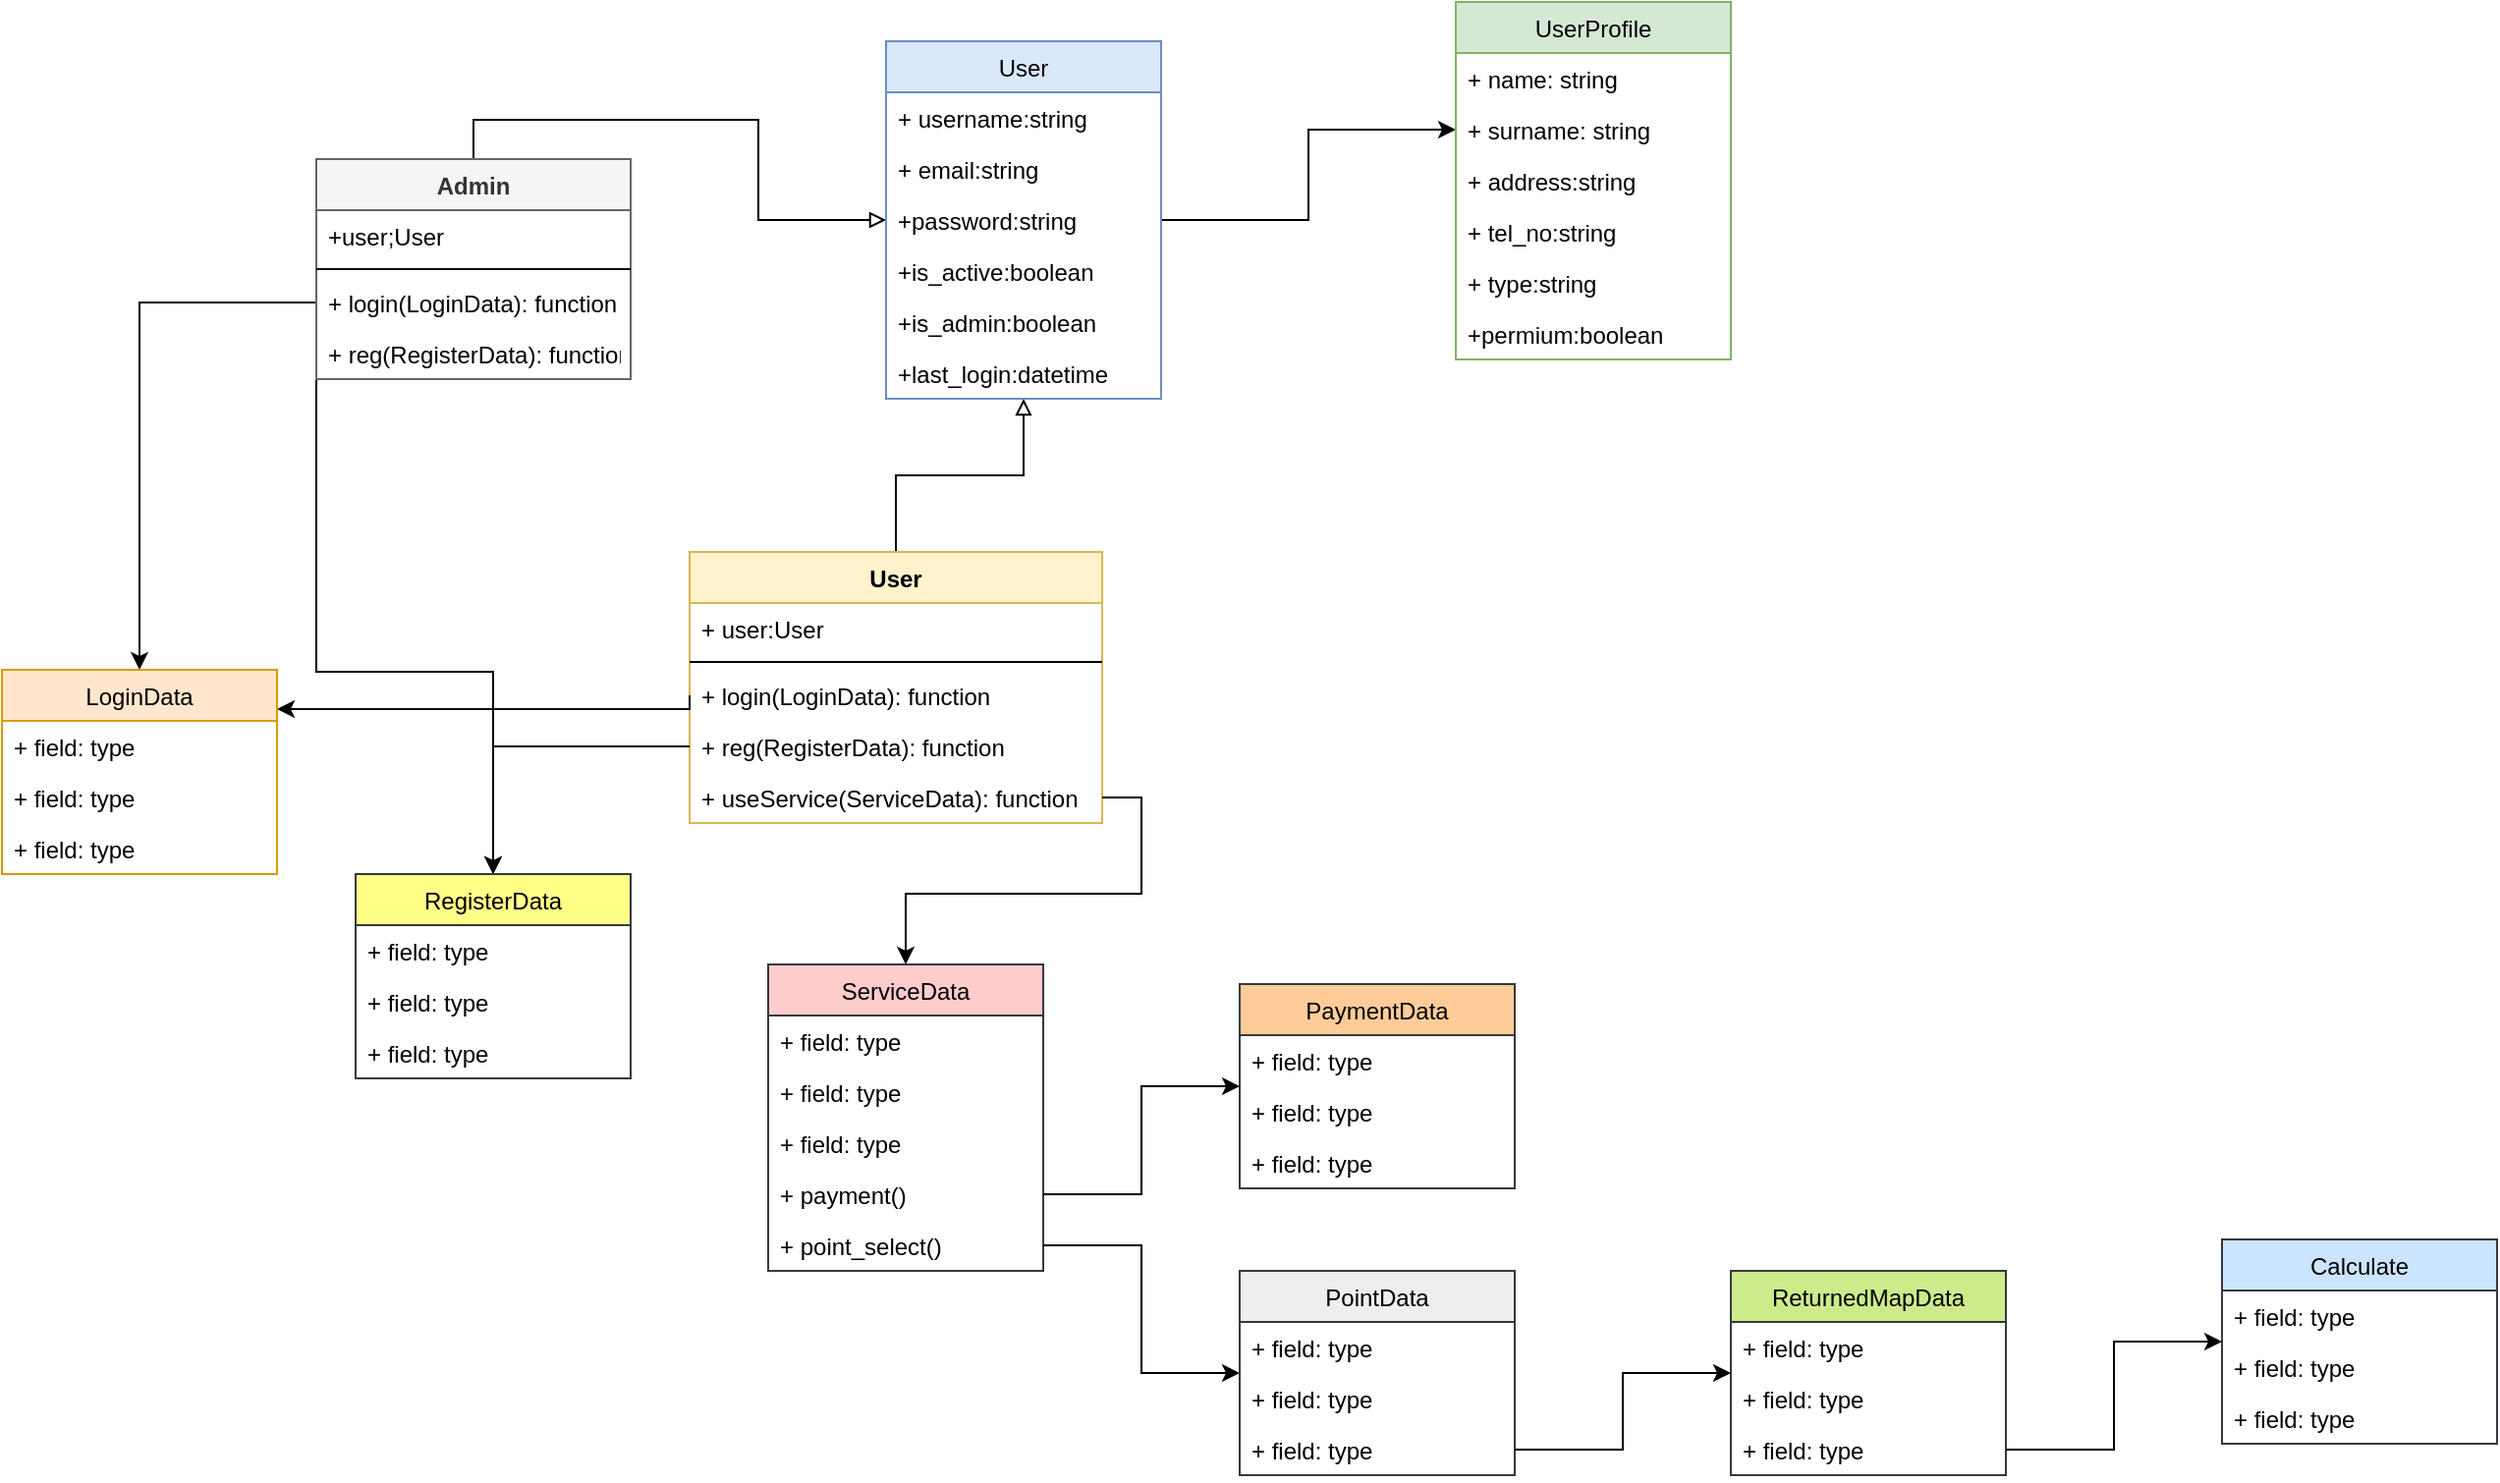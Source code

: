 <mxfile version="13.1.3" type="github">
  <diagram id="C5RBs43oDa-KdzZeNtuy" name="Page-1">
    <mxGraphModel dx="2249" dy="778" grid="1" gridSize="10" guides="1" tooltips="1" connect="1" arrows="1" fold="1" page="1" pageScale="1" pageWidth="827" pageHeight="1169" math="0" shadow="0">
      <root>
        <mxCell id="WIyWlLk6GJQsqaUBKTNV-0" />
        <mxCell id="WIyWlLk6GJQsqaUBKTNV-1" parent="WIyWlLk6GJQsqaUBKTNV-0" />
        <mxCell id="z4cQHZFlA8Na1MElDZbJ-13" style="edgeStyle=orthogonalEdgeStyle;rounded=0;orthogonalLoop=1;jettySize=auto;html=1;exitX=0.5;exitY=0;exitDx=0;exitDy=0;endArrow=block;endFill=0;" edge="1" parent="WIyWlLk6GJQsqaUBKTNV-1" source="z4cQHZFlA8Na1MElDZbJ-4" target="z4cQHZFlA8Na1MElDZbJ-0">
          <mxGeometry relative="1" as="geometry" />
        </mxCell>
        <mxCell id="z4cQHZFlA8Na1MElDZbJ-4" value="User" style="swimlane;fontStyle=1;align=center;verticalAlign=top;childLayout=stackLayout;horizontal=1;startSize=26;horizontalStack=0;resizeParent=1;resizeParentMax=0;resizeLast=0;collapsible=1;marginBottom=0;fillColor=#fff2cc;strokeColor=#d6b656;" vertex="1" parent="WIyWlLk6GJQsqaUBKTNV-1">
          <mxGeometry x="40" y="600" width="210" height="138" as="geometry" />
        </mxCell>
        <mxCell id="z4cQHZFlA8Na1MElDZbJ-5" value="+ user:User" style="text;strokeColor=none;fillColor=none;align=left;verticalAlign=top;spacingLeft=4;spacingRight=4;overflow=hidden;rotatable=0;points=[[0,0.5],[1,0.5]];portConstraint=eastwest;" vertex="1" parent="z4cQHZFlA8Na1MElDZbJ-4">
          <mxGeometry y="26" width="210" height="26" as="geometry" />
        </mxCell>
        <mxCell id="z4cQHZFlA8Na1MElDZbJ-6" value="" style="line;strokeWidth=1;fillColor=none;align=left;verticalAlign=middle;spacingTop=-1;spacingLeft=3;spacingRight=3;rotatable=0;labelPosition=right;points=[];portConstraint=eastwest;" vertex="1" parent="z4cQHZFlA8Na1MElDZbJ-4">
          <mxGeometry y="52" width="210" height="8" as="geometry" />
        </mxCell>
        <mxCell id="z4cQHZFlA8Na1MElDZbJ-7" value="+ login(LoginData): function" style="text;strokeColor=none;fillColor=none;align=left;verticalAlign=top;spacingLeft=4;spacingRight=4;overflow=hidden;rotatable=0;points=[[0,0.5],[1,0.5]];portConstraint=eastwest;" vertex="1" parent="z4cQHZFlA8Na1MElDZbJ-4">
          <mxGeometry y="60" width="210" height="26" as="geometry" />
        </mxCell>
        <mxCell id="z4cQHZFlA8Na1MElDZbJ-69" value="+ reg(RegisterData): function" style="text;strokeColor=none;fillColor=none;align=left;verticalAlign=top;spacingLeft=4;spacingRight=4;overflow=hidden;rotatable=0;points=[[0,0.5],[1,0.5]];portConstraint=eastwest;" vertex="1" parent="z4cQHZFlA8Na1MElDZbJ-4">
          <mxGeometry y="86" width="210" height="26" as="geometry" />
        </mxCell>
        <mxCell id="z4cQHZFlA8Na1MElDZbJ-73" value="+ useService(ServiceData): function" style="text;strokeColor=none;fillColor=none;align=left;verticalAlign=top;spacingLeft=4;spacingRight=4;overflow=hidden;rotatable=0;points=[[0,0.5],[1,0.5]];portConstraint=eastwest;" vertex="1" parent="z4cQHZFlA8Na1MElDZbJ-4">
          <mxGeometry y="112" width="210" height="26" as="geometry" />
        </mxCell>
        <mxCell id="z4cQHZFlA8Na1MElDZbJ-14" style="edgeStyle=orthogonalEdgeStyle;rounded=0;orthogonalLoop=1;jettySize=auto;html=1;exitX=0.5;exitY=0;exitDx=0;exitDy=0;endArrow=block;endFill=0;" edge="1" parent="WIyWlLk6GJQsqaUBKTNV-1" source="z4cQHZFlA8Na1MElDZbJ-8" target="z4cQHZFlA8Na1MElDZbJ-0">
          <mxGeometry relative="1" as="geometry" />
        </mxCell>
        <mxCell id="z4cQHZFlA8Na1MElDZbJ-19" style="edgeStyle=orthogonalEdgeStyle;rounded=0;orthogonalLoop=1;jettySize=auto;html=1;exitX=1;exitY=0.5;exitDx=0;exitDy=0;endArrow=classic;endFill=1;" edge="1" parent="WIyWlLk6GJQsqaUBKTNV-1" source="z4cQHZFlA8Na1MElDZbJ-0" target="z4cQHZFlA8Na1MElDZbJ-17">
          <mxGeometry relative="1" as="geometry" />
        </mxCell>
        <mxCell id="z4cQHZFlA8Na1MElDZbJ-0" value="User" style="swimlane;fontStyle=0;childLayout=stackLayout;horizontal=1;startSize=26;fillColor=#dae8fc;horizontalStack=0;resizeParent=1;resizeParentMax=0;resizeLast=0;collapsible=1;marginBottom=0;strokeColor=#6c8ebf;" vertex="1" parent="WIyWlLk6GJQsqaUBKTNV-1">
          <mxGeometry x="140" y="340" width="140" height="182" as="geometry" />
        </mxCell>
        <mxCell id="z4cQHZFlA8Na1MElDZbJ-1" value="+ username:string" style="text;strokeColor=none;fillColor=none;align=left;verticalAlign=top;spacingLeft=4;spacingRight=4;overflow=hidden;rotatable=0;points=[[0,0.5],[1,0.5]];portConstraint=eastwest;" vertex="1" parent="z4cQHZFlA8Na1MElDZbJ-0">
          <mxGeometry y="26" width="140" height="26" as="geometry" />
        </mxCell>
        <mxCell id="z4cQHZFlA8Na1MElDZbJ-2" value="+ email:string" style="text;strokeColor=none;fillColor=none;align=left;verticalAlign=top;spacingLeft=4;spacingRight=4;overflow=hidden;rotatable=0;points=[[0,0.5],[1,0.5]];portConstraint=eastwest;" vertex="1" parent="z4cQHZFlA8Na1MElDZbJ-0">
          <mxGeometry y="52" width="140" height="26" as="geometry" />
        </mxCell>
        <mxCell id="z4cQHZFlA8Na1MElDZbJ-3" value="+password:string" style="text;strokeColor=none;fillColor=none;align=left;verticalAlign=top;spacingLeft=4;spacingRight=4;overflow=hidden;rotatable=0;points=[[0,0.5],[1,0.5]];portConstraint=eastwest;" vertex="1" parent="z4cQHZFlA8Na1MElDZbJ-0">
          <mxGeometry y="78" width="140" height="26" as="geometry" />
        </mxCell>
        <mxCell id="z4cQHZFlA8Na1MElDZbJ-64" value="+is_active:boolean" style="text;strokeColor=none;fillColor=none;align=left;verticalAlign=top;spacingLeft=4;spacingRight=4;overflow=hidden;rotatable=0;points=[[0,0.5],[1,0.5]];portConstraint=eastwest;" vertex="1" parent="z4cQHZFlA8Na1MElDZbJ-0">
          <mxGeometry y="104" width="140" height="26" as="geometry" />
        </mxCell>
        <mxCell id="z4cQHZFlA8Na1MElDZbJ-65" value="+is_admin:boolean" style="text;strokeColor=none;fillColor=none;align=left;verticalAlign=top;spacingLeft=4;spacingRight=4;overflow=hidden;rotatable=0;points=[[0,0.5],[1,0.5]];portConstraint=eastwest;" vertex="1" parent="z4cQHZFlA8Na1MElDZbJ-0">
          <mxGeometry y="130" width="140" height="26" as="geometry" />
        </mxCell>
        <mxCell id="z4cQHZFlA8Na1MElDZbJ-66" value="+last_login:datetime" style="text;strokeColor=none;fillColor=none;align=left;verticalAlign=top;spacingLeft=4;spacingRight=4;overflow=hidden;rotatable=0;points=[[0,0.5],[1,0.5]];portConstraint=eastwest;" vertex="1" parent="z4cQHZFlA8Na1MElDZbJ-0">
          <mxGeometry y="156" width="140" height="26" as="geometry" />
        </mxCell>
        <mxCell id="z4cQHZFlA8Na1MElDZbJ-15" value="UserProfile" style="swimlane;fontStyle=0;childLayout=stackLayout;horizontal=1;startSize=26;fillColor=#d5e8d4;horizontalStack=0;resizeParent=1;resizeParentMax=0;resizeLast=0;collapsible=1;marginBottom=0;strokeColor=#82b366;" vertex="1" parent="WIyWlLk6GJQsqaUBKTNV-1">
          <mxGeometry x="430" y="320" width="140" height="182" as="geometry" />
        </mxCell>
        <mxCell id="z4cQHZFlA8Na1MElDZbJ-16" value="+ name: string" style="text;strokeColor=none;fillColor=none;align=left;verticalAlign=top;spacingLeft=4;spacingRight=4;overflow=hidden;rotatable=0;points=[[0,0.5],[1,0.5]];portConstraint=eastwest;" vertex="1" parent="z4cQHZFlA8Na1MElDZbJ-15">
          <mxGeometry y="26" width="140" height="26" as="geometry" />
        </mxCell>
        <mxCell id="z4cQHZFlA8Na1MElDZbJ-17" value="+ surname: string" style="text;strokeColor=none;fillColor=none;align=left;verticalAlign=top;spacingLeft=4;spacingRight=4;overflow=hidden;rotatable=0;points=[[0,0.5],[1,0.5]];portConstraint=eastwest;" vertex="1" parent="z4cQHZFlA8Na1MElDZbJ-15">
          <mxGeometry y="52" width="140" height="26" as="geometry" />
        </mxCell>
        <mxCell id="z4cQHZFlA8Na1MElDZbJ-18" value="+ address:string" style="text;strokeColor=none;fillColor=none;align=left;verticalAlign=top;spacingLeft=4;spacingRight=4;overflow=hidden;rotatable=0;points=[[0,0.5],[1,0.5]];portConstraint=eastwest;" vertex="1" parent="z4cQHZFlA8Na1MElDZbJ-15">
          <mxGeometry y="78" width="140" height="26" as="geometry" />
        </mxCell>
        <mxCell id="z4cQHZFlA8Na1MElDZbJ-59" value="+ tel_no:string" style="text;strokeColor=none;fillColor=none;align=left;verticalAlign=top;spacingLeft=4;spacingRight=4;overflow=hidden;rotatable=0;points=[[0,0.5],[1,0.5]];portConstraint=eastwest;" vertex="1" parent="z4cQHZFlA8Na1MElDZbJ-15">
          <mxGeometry y="104" width="140" height="26" as="geometry" />
        </mxCell>
        <mxCell id="z4cQHZFlA8Na1MElDZbJ-60" value="+ type:string" style="text;strokeColor=none;fillColor=none;align=left;verticalAlign=top;spacingLeft=4;spacingRight=4;overflow=hidden;rotatable=0;points=[[0,0.5],[1,0.5]];portConstraint=eastwest;" vertex="1" parent="z4cQHZFlA8Na1MElDZbJ-15">
          <mxGeometry y="130" width="140" height="26" as="geometry" />
        </mxCell>
        <mxCell id="z4cQHZFlA8Na1MElDZbJ-61" value="+permium:boolean" style="text;strokeColor=none;fillColor=none;align=left;verticalAlign=top;spacingLeft=4;spacingRight=4;overflow=hidden;rotatable=0;points=[[0,0.5],[1,0.5]];portConstraint=eastwest;" vertex="1" parent="z4cQHZFlA8Na1MElDZbJ-15">
          <mxGeometry y="156" width="140" height="26" as="geometry" />
        </mxCell>
        <mxCell id="z4cQHZFlA8Na1MElDZbJ-67" style="edgeStyle=orthogonalEdgeStyle;rounded=0;orthogonalLoop=1;jettySize=auto;html=1;exitX=0;exitY=0.5;exitDx=0;exitDy=0;entryX=1;entryY=0.192;entryDx=0;entryDy=0;endArrow=classic;endFill=1;entryPerimeter=0;" edge="1" parent="WIyWlLk6GJQsqaUBKTNV-1" source="z4cQHZFlA8Na1MElDZbJ-7" target="z4cQHZFlA8Na1MElDZbJ-24">
          <mxGeometry relative="1" as="geometry">
            <Array as="points">
              <mxPoint x="40" y="680" />
            </Array>
          </mxGeometry>
        </mxCell>
        <mxCell id="z4cQHZFlA8Na1MElDZbJ-68" style="edgeStyle=orthogonalEdgeStyle;rounded=0;orthogonalLoop=1;jettySize=auto;html=1;exitX=0;exitY=0.5;exitDx=0;exitDy=0;endArrow=classic;endFill=1;" edge="1" parent="WIyWlLk6GJQsqaUBKTNV-1" source="z4cQHZFlA8Na1MElDZbJ-11" target="z4cQHZFlA8Na1MElDZbJ-24">
          <mxGeometry relative="1" as="geometry" />
        </mxCell>
        <mxCell id="z4cQHZFlA8Na1MElDZbJ-71" style="edgeStyle=orthogonalEdgeStyle;rounded=0;orthogonalLoop=1;jettySize=auto;html=1;exitX=0;exitY=0.5;exitDx=0;exitDy=0;endArrow=classic;endFill=1;" edge="1" parent="WIyWlLk6GJQsqaUBKTNV-1" source="z4cQHZFlA8Na1MElDZbJ-70" target="z4cQHZFlA8Na1MElDZbJ-20">
          <mxGeometry relative="1" as="geometry">
            <Array as="points">
              <mxPoint x="-150" y="589" />
              <mxPoint x="-150" y="661" />
              <mxPoint x="-80" y="661" />
            </Array>
          </mxGeometry>
        </mxCell>
        <mxCell id="z4cQHZFlA8Na1MElDZbJ-24" value="LoginData" style="swimlane;fontStyle=0;childLayout=stackLayout;horizontal=1;startSize=26;fillColor=#ffe6cc;horizontalStack=0;resizeParent=1;resizeParentMax=0;resizeLast=0;collapsible=1;marginBottom=0;strokeColor=#d79b00;" vertex="1" parent="WIyWlLk6GJQsqaUBKTNV-1">
          <mxGeometry x="-310" y="660" width="140" height="104" as="geometry" />
        </mxCell>
        <mxCell id="z4cQHZFlA8Na1MElDZbJ-25" value="+ field: type" style="text;strokeColor=none;fillColor=none;align=left;verticalAlign=top;spacingLeft=4;spacingRight=4;overflow=hidden;rotatable=0;points=[[0,0.5],[1,0.5]];portConstraint=eastwest;" vertex="1" parent="z4cQHZFlA8Na1MElDZbJ-24">
          <mxGeometry y="26" width="140" height="26" as="geometry" />
        </mxCell>
        <mxCell id="z4cQHZFlA8Na1MElDZbJ-26" value="+ field: type" style="text;strokeColor=none;fillColor=none;align=left;verticalAlign=top;spacingLeft=4;spacingRight=4;overflow=hidden;rotatable=0;points=[[0,0.5],[1,0.5]];portConstraint=eastwest;" vertex="1" parent="z4cQHZFlA8Na1MElDZbJ-24">
          <mxGeometry y="52" width="140" height="26" as="geometry" />
        </mxCell>
        <mxCell id="z4cQHZFlA8Na1MElDZbJ-27" value="+ field: type" style="text;strokeColor=none;fillColor=none;align=left;verticalAlign=top;spacingLeft=4;spacingRight=4;overflow=hidden;rotatable=0;points=[[0,0.5],[1,0.5]];portConstraint=eastwest;" vertex="1" parent="z4cQHZFlA8Na1MElDZbJ-24">
          <mxGeometry y="78" width="140" height="26" as="geometry" />
        </mxCell>
        <mxCell id="z4cQHZFlA8Na1MElDZbJ-72" style="edgeStyle=orthogonalEdgeStyle;rounded=0;orthogonalLoop=1;jettySize=auto;html=1;exitX=0;exitY=0.5;exitDx=0;exitDy=0;endArrow=classic;endFill=1;" edge="1" parent="WIyWlLk6GJQsqaUBKTNV-1" source="z4cQHZFlA8Na1MElDZbJ-69" target="z4cQHZFlA8Na1MElDZbJ-20">
          <mxGeometry relative="1" as="geometry">
            <Array as="points">
              <mxPoint x="-60" y="699" />
            </Array>
          </mxGeometry>
        </mxCell>
        <mxCell id="z4cQHZFlA8Na1MElDZbJ-20" value="RegisterData" style="swimlane;fontStyle=0;childLayout=stackLayout;horizontal=1;startSize=26;fillColor=#ffff88;horizontalStack=0;resizeParent=1;resizeParentMax=0;resizeLast=0;collapsible=1;marginBottom=0;strokeColor=#36393d;" vertex="1" parent="WIyWlLk6GJQsqaUBKTNV-1">
          <mxGeometry x="-130" y="764" width="140" height="104" as="geometry" />
        </mxCell>
        <mxCell id="z4cQHZFlA8Na1MElDZbJ-21" value="+ field: type" style="text;strokeColor=none;fillColor=none;align=left;verticalAlign=top;spacingLeft=4;spacingRight=4;overflow=hidden;rotatable=0;points=[[0,0.5],[1,0.5]];portConstraint=eastwest;" vertex="1" parent="z4cQHZFlA8Na1MElDZbJ-20">
          <mxGeometry y="26" width="140" height="26" as="geometry" />
        </mxCell>
        <mxCell id="z4cQHZFlA8Na1MElDZbJ-22" value="+ field: type" style="text;strokeColor=none;fillColor=none;align=left;verticalAlign=top;spacingLeft=4;spacingRight=4;overflow=hidden;rotatable=0;points=[[0,0.5],[1,0.5]];portConstraint=eastwest;" vertex="1" parent="z4cQHZFlA8Na1MElDZbJ-20">
          <mxGeometry y="52" width="140" height="26" as="geometry" />
        </mxCell>
        <mxCell id="z4cQHZFlA8Na1MElDZbJ-23" value="+ field: type" style="text;strokeColor=none;fillColor=none;align=left;verticalAlign=top;spacingLeft=4;spacingRight=4;overflow=hidden;rotatable=0;points=[[0,0.5],[1,0.5]];portConstraint=eastwest;" vertex="1" parent="z4cQHZFlA8Na1MElDZbJ-20">
          <mxGeometry y="78" width="140" height="26" as="geometry" />
        </mxCell>
        <mxCell id="z4cQHZFlA8Na1MElDZbJ-8" value="Admin" style="swimlane;fontStyle=1;align=center;verticalAlign=top;childLayout=stackLayout;horizontal=1;startSize=26;horizontalStack=0;resizeParent=1;resizeParentMax=0;resizeLast=0;collapsible=1;marginBottom=0;fillColor=#f5f5f5;strokeColor=#666666;fontColor=#333333;" vertex="1" parent="WIyWlLk6GJQsqaUBKTNV-1">
          <mxGeometry x="-150" y="400" width="160" height="112" as="geometry" />
        </mxCell>
        <mxCell id="z4cQHZFlA8Na1MElDZbJ-9" value="+user;User&#xa;" style="text;strokeColor=none;fillColor=none;align=left;verticalAlign=top;spacingLeft=4;spacingRight=4;overflow=hidden;rotatable=0;points=[[0,0.5],[1,0.5]];portConstraint=eastwest;" vertex="1" parent="z4cQHZFlA8Na1MElDZbJ-8">
          <mxGeometry y="26" width="160" height="26" as="geometry" />
        </mxCell>
        <mxCell id="z4cQHZFlA8Na1MElDZbJ-10" value="" style="line;strokeWidth=1;fillColor=none;align=left;verticalAlign=middle;spacingTop=-1;spacingLeft=3;spacingRight=3;rotatable=0;labelPosition=right;points=[];portConstraint=eastwest;" vertex="1" parent="z4cQHZFlA8Na1MElDZbJ-8">
          <mxGeometry y="52" width="160" height="8" as="geometry" />
        </mxCell>
        <mxCell id="z4cQHZFlA8Na1MElDZbJ-11" value="+ login(LoginData): function" style="text;strokeColor=none;fillColor=none;align=left;verticalAlign=top;spacingLeft=4;spacingRight=4;overflow=hidden;rotatable=0;points=[[0,0.5],[1,0.5]];portConstraint=eastwest;" vertex="1" parent="z4cQHZFlA8Na1MElDZbJ-8">
          <mxGeometry y="60" width="160" height="26" as="geometry" />
        </mxCell>
        <mxCell id="z4cQHZFlA8Na1MElDZbJ-70" value="+ reg(RegisterData): function" style="text;strokeColor=none;fillColor=none;align=left;verticalAlign=top;spacingLeft=4;spacingRight=4;overflow=hidden;rotatable=0;points=[[0,0.5],[1,0.5]];portConstraint=eastwest;" vertex="1" parent="z4cQHZFlA8Na1MElDZbJ-8">
          <mxGeometry y="86" width="160" height="26" as="geometry" />
        </mxCell>
        <mxCell id="z4cQHZFlA8Na1MElDZbJ-75" style="edgeStyle=orthogonalEdgeStyle;rounded=0;orthogonalLoop=1;jettySize=auto;html=1;exitX=1;exitY=0.5;exitDx=0;exitDy=0;endArrow=classic;endFill=1;" edge="1" parent="WIyWlLk6GJQsqaUBKTNV-1" source="z4cQHZFlA8Na1MElDZbJ-73" target="z4cQHZFlA8Na1MElDZbJ-28">
          <mxGeometry relative="1" as="geometry" />
        </mxCell>
        <mxCell id="z4cQHZFlA8Na1MElDZbJ-28" value="ServiceData" style="swimlane;fontStyle=0;childLayout=stackLayout;horizontal=1;startSize=26;fillColor=#ffcccc;horizontalStack=0;resizeParent=1;resizeParentMax=0;resizeLast=0;collapsible=1;marginBottom=0;strokeColor=#36393d;" vertex="1" parent="WIyWlLk6GJQsqaUBKTNV-1">
          <mxGeometry x="80" y="810" width="140" height="156" as="geometry" />
        </mxCell>
        <mxCell id="z4cQHZFlA8Na1MElDZbJ-29" value="+ field: type" style="text;strokeColor=none;fillColor=none;align=left;verticalAlign=top;spacingLeft=4;spacingRight=4;overflow=hidden;rotatable=0;points=[[0,0.5],[1,0.5]];portConstraint=eastwest;" vertex="1" parent="z4cQHZFlA8Na1MElDZbJ-28">
          <mxGeometry y="26" width="140" height="26" as="geometry" />
        </mxCell>
        <mxCell id="z4cQHZFlA8Na1MElDZbJ-30" value="+ field: type" style="text;strokeColor=none;fillColor=none;align=left;verticalAlign=top;spacingLeft=4;spacingRight=4;overflow=hidden;rotatable=0;points=[[0,0.5],[1,0.5]];portConstraint=eastwest;" vertex="1" parent="z4cQHZFlA8Na1MElDZbJ-28">
          <mxGeometry y="52" width="140" height="26" as="geometry" />
        </mxCell>
        <mxCell id="z4cQHZFlA8Na1MElDZbJ-31" value="+ field: type" style="text;strokeColor=none;fillColor=none;align=left;verticalAlign=top;spacingLeft=4;spacingRight=4;overflow=hidden;rotatable=0;points=[[0,0.5],[1,0.5]];portConstraint=eastwest;" vertex="1" parent="z4cQHZFlA8Na1MElDZbJ-28">
          <mxGeometry y="78" width="140" height="26" as="geometry" />
        </mxCell>
        <mxCell id="z4cQHZFlA8Na1MElDZbJ-76" value="+ payment()" style="text;strokeColor=none;fillColor=none;align=left;verticalAlign=top;spacingLeft=4;spacingRight=4;overflow=hidden;rotatable=0;points=[[0,0.5],[1,0.5]];portConstraint=eastwest;" vertex="1" parent="z4cQHZFlA8Na1MElDZbJ-28">
          <mxGeometry y="104" width="140" height="26" as="geometry" />
        </mxCell>
        <mxCell id="z4cQHZFlA8Na1MElDZbJ-77" value="+ point_select()" style="text;strokeColor=none;fillColor=none;align=left;verticalAlign=top;spacingLeft=4;spacingRight=4;overflow=hidden;rotatable=0;points=[[0,0.5],[1,0.5]];portConstraint=eastwest;" vertex="1" parent="z4cQHZFlA8Na1MElDZbJ-28">
          <mxGeometry y="130" width="140" height="26" as="geometry" />
        </mxCell>
        <mxCell id="z4cQHZFlA8Na1MElDZbJ-78" style="edgeStyle=orthogonalEdgeStyle;rounded=0;orthogonalLoop=1;jettySize=auto;html=1;exitX=1;exitY=0.5;exitDx=0;exitDy=0;endArrow=classic;endFill=1;" edge="1" parent="WIyWlLk6GJQsqaUBKTNV-1" source="z4cQHZFlA8Na1MElDZbJ-77" target="z4cQHZFlA8Na1MElDZbJ-36">
          <mxGeometry relative="1" as="geometry" />
        </mxCell>
        <mxCell id="z4cQHZFlA8Na1MElDZbJ-36" value="PointData" style="swimlane;fontStyle=0;childLayout=stackLayout;horizontal=1;startSize=26;fillColor=#eeeeee;horizontalStack=0;resizeParent=1;resizeParentMax=0;resizeLast=0;collapsible=1;marginBottom=0;strokeColor=#36393d;" vertex="1" parent="WIyWlLk6GJQsqaUBKTNV-1">
          <mxGeometry x="320" y="966" width="140" height="104" as="geometry" />
        </mxCell>
        <mxCell id="z4cQHZFlA8Na1MElDZbJ-37" value="+ field: type" style="text;strokeColor=none;fillColor=none;align=left;verticalAlign=top;spacingLeft=4;spacingRight=4;overflow=hidden;rotatable=0;points=[[0,0.5],[1,0.5]];portConstraint=eastwest;" vertex="1" parent="z4cQHZFlA8Na1MElDZbJ-36">
          <mxGeometry y="26" width="140" height="26" as="geometry" />
        </mxCell>
        <mxCell id="z4cQHZFlA8Na1MElDZbJ-38" value="+ field: type" style="text;strokeColor=none;fillColor=none;align=left;verticalAlign=top;spacingLeft=4;spacingRight=4;overflow=hidden;rotatable=0;points=[[0,0.5],[1,0.5]];portConstraint=eastwest;" vertex="1" parent="z4cQHZFlA8Na1MElDZbJ-36">
          <mxGeometry y="52" width="140" height="26" as="geometry" />
        </mxCell>
        <mxCell id="z4cQHZFlA8Na1MElDZbJ-39" value="+ field: type" style="text;strokeColor=none;fillColor=none;align=left;verticalAlign=top;spacingLeft=4;spacingRight=4;overflow=hidden;rotatable=0;points=[[0,0.5],[1,0.5]];portConstraint=eastwest;" vertex="1" parent="z4cQHZFlA8Na1MElDZbJ-36">
          <mxGeometry y="78" width="140" height="26" as="geometry" />
        </mxCell>
        <mxCell id="z4cQHZFlA8Na1MElDZbJ-32" value="PaymentData" style="swimlane;fontStyle=0;childLayout=stackLayout;horizontal=1;startSize=26;fillColor=#ffcc99;horizontalStack=0;resizeParent=1;resizeParentMax=0;resizeLast=0;collapsible=1;marginBottom=0;strokeColor=#36393d;" vertex="1" parent="WIyWlLk6GJQsqaUBKTNV-1">
          <mxGeometry x="320" y="820" width="140" height="104" as="geometry" />
        </mxCell>
        <mxCell id="z4cQHZFlA8Na1MElDZbJ-33" value="+ field: type" style="text;strokeColor=none;fillColor=none;align=left;verticalAlign=top;spacingLeft=4;spacingRight=4;overflow=hidden;rotatable=0;points=[[0,0.5],[1,0.5]];portConstraint=eastwest;" vertex="1" parent="z4cQHZFlA8Na1MElDZbJ-32">
          <mxGeometry y="26" width="140" height="26" as="geometry" />
        </mxCell>
        <mxCell id="z4cQHZFlA8Na1MElDZbJ-34" value="+ field: type" style="text;strokeColor=none;fillColor=none;align=left;verticalAlign=top;spacingLeft=4;spacingRight=4;overflow=hidden;rotatable=0;points=[[0,0.5],[1,0.5]];portConstraint=eastwest;" vertex="1" parent="z4cQHZFlA8Na1MElDZbJ-32">
          <mxGeometry y="52" width="140" height="26" as="geometry" />
        </mxCell>
        <mxCell id="z4cQHZFlA8Na1MElDZbJ-35" value="+ field: type" style="text;strokeColor=none;fillColor=none;align=left;verticalAlign=top;spacingLeft=4;spacingRight=4;overflow=hidden;rotatable=0;points=[[0,0.5],[1,0.5]];portConstraint=eastwest;" vertex="1" parent="z4cQHZFlA8Na1MElDZbJ-32">
          <mxGeometry y="78" width="140" height="26" as="geometry" />
        </mxCell>
        <mxCell id="z4cQHZFlA8Na1MElDZbJ-79" style="edgeStyle=orthogonalEdgeStyle;rounded=0;orthogonalLoop=1;jettySize=auto;html=1;exitX=1;exitY=0.5;exitDx=0;exitDy=0;endArrow=classic;endFill=1;" edge="1" parent="WIyWlLk6GJQsqaUBKTNV-1" source="z4cQHZFlA8Na1MElDZbJ-76" target="z4cQHZFlA8Na1MElDZbJ-32">
          <mxGeometry relative="1" as="geometry" />
        </mxCell>
        <mxCell id="z4cQHZFlA8Na1MElDZbJ-44" value="Calculate" style="swimlane;fontStyle=0;childLayout=stackLayout;horizontal=1;startSize=26;fillColor=#cce5ff;horizontalStack=0;resizeParent=1;resizeParentMax=0;resizeLast=0;collapsible=1;marginBottom=0;strokeColor=#36393d;" vertex="1" parent="WIyWlLk6GJQsqaUBKTNV-1">
          <mxGeometry x="820" y="950" width="140" height="104" as="geometry" />
        </mxCell>
        <mxCell id="z4cQHZFlA8Na1MElDZbJ-45" value="+ field: type" style="text;strokeColor=none;fillColor=none;align=left;verticalAlign=top;spacingLeft=4;spacingRight=4;overflow=hidden;rotatable=0;points=[[0,0.5],[1,0.5]];portConstraint=eastwest;" vertex="1" parent="z4cQHZFlA8Na1MElDZbJ-44">
          <mxGeometry y="26" width="140" height="26" as="geometry" />
        </mxCell>
        <mxCell id="z4cQHZFlA8Na1MElDZbJ-46" value="+ field: type" style="text;strokeColor=none;fillColor=none;align=left;verticalAlign=top;spacingLeft=4;spacingRight=4;overflow=hidden;rotatable=0;points=[[0,0.5],[1,0.5]];portConstraint=eastwest;" vertex="1" parent="z4cQHZFlA8Na1MElDZbJ-44">
          <mxGeometry y="52" width="140" height="26" as="geometry" />
        </mxCell>
        <mxCell id="z4cQHZFlA8Na1MElDZbJ-47" value="+ field: type" style="text;strokeColor=none;fillColor=none;align=left;verticalAlign=top;spacingLeft=4;spacingRight=4;overflow=hidden;rotatable=0;points=[[0,0.5],[1,0.5]];portConstraint=eastwest;" vertex="1" parent="z4cQHZFlA8Na1MElDZbJ-44">
          <mxGeometry y="78" width="140" height="26" as="geometry" />
        </mxCell>
        <mxCell id="z4cQHZFlA8Na1MElDZbJ-40" value="ReturnedMapData" style="swimlane;fontStyle=0;childLayout=stackLayout;horizontal=1;startSize=26;fillColor=#cdeb8b;horizontalStack=0;resizeParent=1;resizeParentMax=0;resizeLast=0;collapsible=1;marginBottom=0;strokeColor=#36393d;" vertex="1" parent="WIyWlLk6GJQsqaUBKTNV-1">
          <mxGeometry x="570" y="966" width="140" height="104" as="geometry" />
        </mxCell>
        <mxCell id="z4cQHZFlA8Na1MElDZbJ-41" value="+ field: type" style="text;strokeColor=none;fillColor=none;align=left;verticalAlign=top;spacingLeft=4;spacingRight=4;overflow=hidden;rotatable=0;points=[[0,0.5],[1,0.5]];portConstraint=eastwest;" vertex="1" parent="z4cQHZFlA8Na1MElDZbJ-40">
          <mxGeometry y="26" width="140" height="26" as="geometry" />
        </mxCell>
        <mxCell id="z4cQHZFlA8Na1MElDZbJ-42" value="+ field: type" style="text;strokeColor=none;fillColor=none;align=left;verticalAlign=top;spacingLeft=4;spacingRight=4;overflow=hidden;rotatable=0;points=[[0,0.5],[1,0.5]];portConstraint=eastwest;" vertex="1" parent="z4cQHZFlA8Na1MElDZbJ-40">
          <mxGeometry y="52" width="140" height="26" as="geometry" />
        </mxCell>
        <mxCell id="z4cQHZFlA8Na1MElDZbJ-43" value="+ field: type" style="text;strokeColor=none;fillColor=none;align=left;verticalAlign=top;spacingLeft=4;spacingRight=4;overflow=hidden;rotatable=0;points=[[0,0.5],[1,0.5]];portConstraint=eastwest;" vertex="1" parent="z4cQHZFlA8Na1MElDZbJ-40">
          <mxGeometry y="78" width="140" height="26" as="geometry" />
        </mxCell>
        <mxCell id="z4cQHZFlA8Na1MElDZbJ-80" style="edgeStyle=orthogonalEdgeStyle;rounded=0;orthogonalLoop=1;jettySize=auto;html=1;exitX=1;exitY=0.5;exitDx=0;exitDy=0;endArrow=classic;endFill=1;" edge="1" parent="WIyWlLk6GJQsqaUBKTNV-1" source="z4cQHZFlA8Na1MElDZbJ-39" target="z4cQHZFlA8Na1MElDZbJ-40">
          <mxGeometry relative="1" as="geometry" />
        </mxCell>
        <mxCell id="z4cQHZFlA8Na1MElDZbJ-81" style="edgeStyle=orthogonalEdgeStyle;rounded=0;orthogonalLoop=1;jettySize=auto;html=1;exitX=1;exitY=0.5;exitDx=0;exitDy=0;endArrow=classic;endFill=1;" edge="1" parent="WIyWlLk6GJQsqaUBKTNV-1" source="z4cQHZFlA8Na1MElDZbJ-43" target="z4cQHZFlA8Na1MElDZbJ-44">
          <mxGeometry relative="1" as="geometry" />
        </mxCell>
      </root>
    </mxGraphModel>
  </diagram>
</mxfile>
